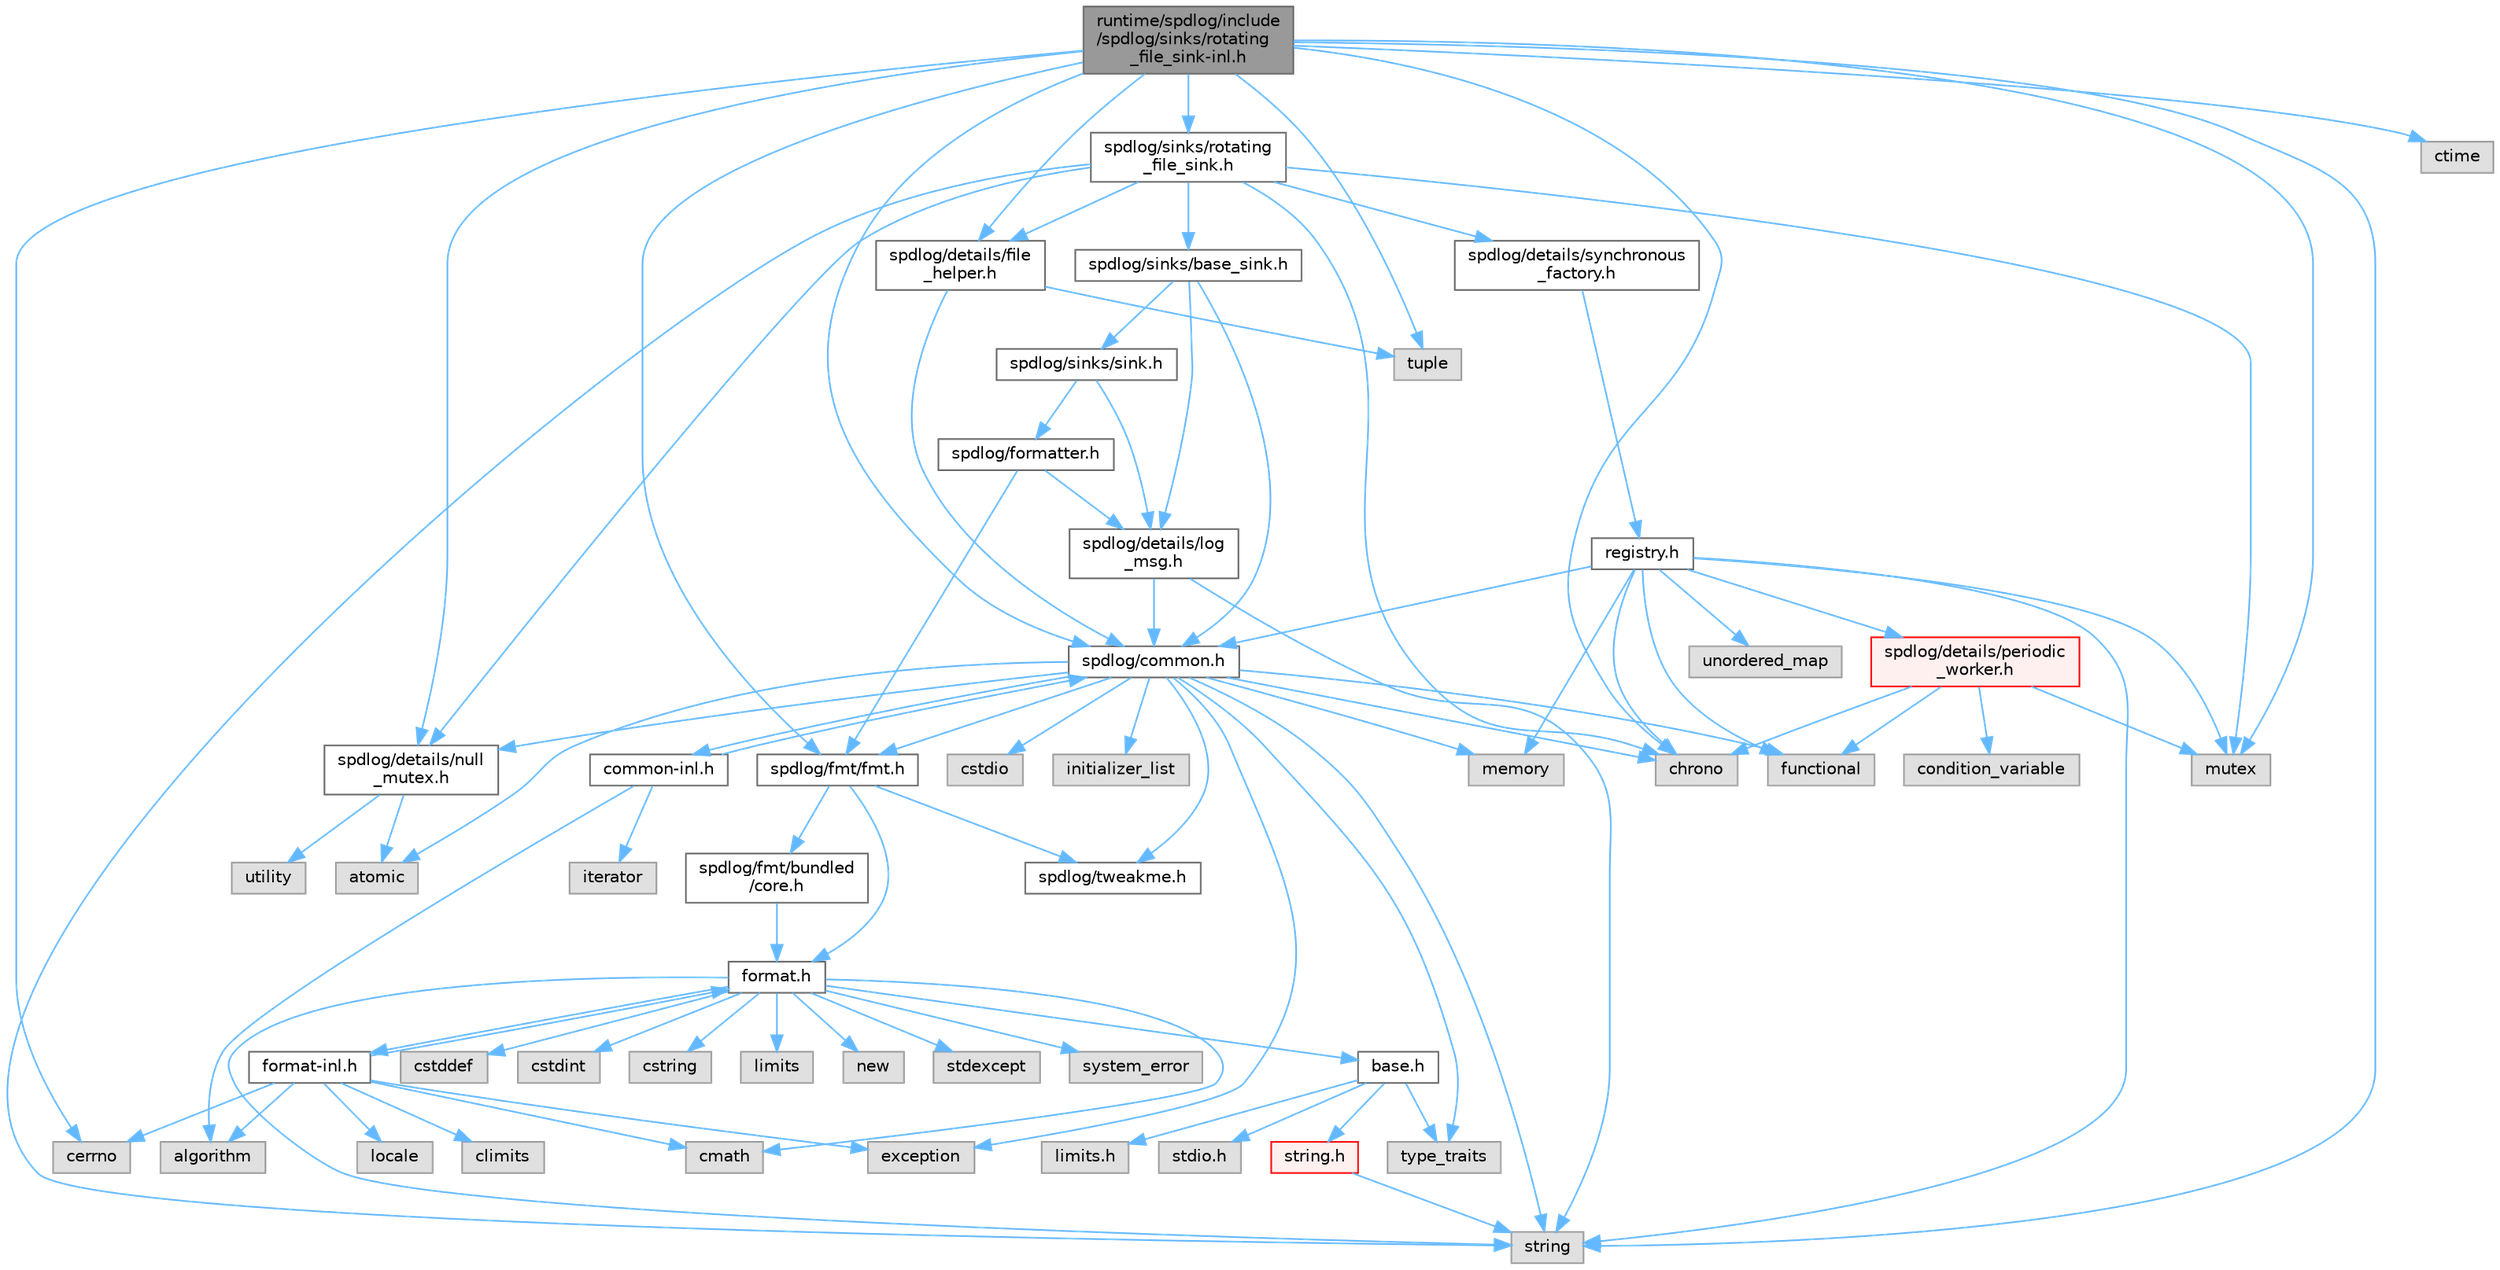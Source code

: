 digraph "runtime/spdlog/include/spdlog/sinks/rotating_file_sink-inl.h"
{
 // LATEX_PDF_SIZE
  bgcolor="transparent";
  edge [fontname=Helvetica,fontsize=10,labelfontname=Helvetica,labelfontsize=10];
  node [fontname=Helvetica,fontsize=10,shape=box,height=0.2,width=0.4];
  Node1 [id="Node000001",label="runtime/spdlog/include\l/spdlog/sinks/rotating\l_file_sink-inl.h",height=0.2,width=0.4,color="gray40", fillcolor="grey60", style="filled", fontcolor="black",tooltip=" "];
  Node1 -> Node2 [id="edge88_Node000001_Node000002",color="steelblue1",style="solid",tooltip=" "];
  Node2 [id="Node000002",label="spdlog/sinks/rotating\l_file_sink.h",height=0.2,width=0.4,color="grey40", fillcolor="white", style="filled",URL="$rotating__file__sink_8h.html",tooltip=" "];
  Node2 -> Node3 [id="edge89_Node000002_Node000003",color="steelblue1",style="solid",tooltip=" "];
  Node3 [id="Node000003",label="spdlog/details/file\l_helper.h",height=0.2,width=0.4,color="grey40", fillcolor="white", style="filled",URL="$file__helper_8h.html",tooltip=" "];
  Node3 -> Node4 [id="edge90_Node000003_Node000004",color="steelblue1",style="solid",tooltip=" "];
  Node4 [id="Node000004",label="spdlog/common.h",height=0.2,width=0.4,color="grey40", fillcolor="white", style="filled",URL="$common_8h.html",tooltip=" "];
  Node4 -> Node5 [id="edge91_Node000004_Node000005",color="steelblue1",style="solid",tooltip=" "];
  Node5 [id="Node000005",label="spdlog/details/null\l_mutex.h",height=0.2,width=0.4,color="grey40", fillcolor="white", style="filled",URL="$null__mutex_8h.html",tooltip=" "];
  Node5 -> Node6 [id="edge92_Node000005_Node000006",color="steelblue1",style="solid",tooltip=" "];
  Node6 [id="Node000006",label="atomic",height=0.2,width=0.4,color="grey60", fillcolor="#E0E0E0", style="filled",tooltip=" "];
  Node5 -> Node7 [id="edge93_Node000005_Node000007",color="steelblue1",style="solid",tooltip=" "];
  Node7 [id="Node000007",label="utility",height=0.2,width=0.4,color="grey60", fillcolor="#E0E0E0", style="filled",tooltip=" "];
  Node4 -> Node8 [id="edge94_Node000004_Node000008",color="steelblue1",style="solid",tooltip=" "];
  Node8 [id="Node000008",label="spdlog/tweakme.h",height=0.2,width=0.4,color="grey40", fillcolor="white", style="filled",URL="$tweakme_8h.html",tooltip=" "];
  Node4 -> Node6 [id="edge95_Node000004_Node000006",color="steelblue1",style="solid",tooltip=" "];
  Node4 -> Node9 [id="edge96_Node000004_Node000009",color="steelblue1",style="solid",tooltip=" "];
  Node9 [id="Node000009",label="chrono",height=0.2,width=0.4,color="grey60", fillcolor="#E0E0E0", style="filled",tooltip=" "];
  Node4 -> Node10 [id="edge97_Node000004_Node000010",color="steelblue1",style="solid",tooltip=" "];
  Node10 [id="Node000010",label="cstdio",height=0.2,width=0.4,color="grey60", fillcolor="#E0E0E0", style="filled",tooltip=" "];
  Node4 -> Node11 [id="edge98_Node000004_Node000011",color="steelblue1",style="solid",tooltip=" "];
  Node11 [id="Node000011",label="exception",height=0.2,width=0.4,color="grey60", fillcolor="#E0E0E0", style="filled",tooltip=" "];
  Node4 -> Node12 [id="edge99_Node000004_Node000012",color="steelblue1",style="solid",tooltip=" "];
  Node12 [id="Node000012",label="functional",height=0.2,width=0.4,color="grey60", fillcolor="#E0E0E0", style="filled",tooltip=" "];
  Node4 -> Node13 [id="edge100_Node000004_Node000013",color="steelblue1",style="solid",tooltip=" "];
  Node13 [id="Node000013",label="initializer_list",height=0.2,width=0.4,color="grey60", fillcolor="#E0E0E0", style="filled",tooltip=" "];
  Node4 -> Node14 [id="edge101_Node000004_Node000014",color="steelblue1",style="solid",tooltip=" "];
  Node14 [id="Node000014",label="memory",height=0.2,width=0.4,color="grey60", fillcolor="#E0E0E0", style="filled",tooltip=" "];
  Node4 -> Node15 [id="edge102_Node000004_Node000015",color="steelblue1",style="solid",tooltip=" "];
  Node15 [id="Node000015",label="string",height=0.2,width=0.4,color="grey60", fillcolor="#E0E0E0", style="filled",tooltip=" "];
  Node4 -> Node16 [id="edge103_Node000004_Node000016",color="steelblue1",style="solid",tooltip=" "];
  Node16 [id="Node000016",label="type_traits",height=0.2,width=0.4,color="grey60", fillcolor="#E0E0E0", style="filled",tooltip=" "];
  Node4 -> Node17 [id="edge104_Node000004_Node000017",color="steelblue1",style="solid",tooltip=" "];
  Node17 [id="Node000017",label="spdlog/fmt/fmt.h",height=0.2,width=0.4,color="grey40", fillcolor="white", style="filled",URL="$fmt_8h.html",tooltip=" "];
  Node17 -> Node8 [id="edge105_Node000017_Node000008",color="steelblue1",style="solid",tooltip=" "];
  Node17 -> Node18 [id="edge106_Node000017_Node000018",color="steelblue1",style="solid",tooltip=" "];
  Node18 [id="Node000018",label="spdlog/fmt/bundled\l/core.h",height=0.2,width=0.4,color="grey40", fillcolor="white", style="filled",URL="$core_8h.html",tooltip=" "];
  Node18 -> Node19 [id="edge107_Node000018_Node000019",color="steelblue1",style="solid",tooltip=" "];
  Node19 [id="Node000019",label="format.h",height=0.2,width=0.4,color="grey40", fillcolor="white", style="filled",URL="$spdlog_2include_2spdlog_2fmt_2bundled_2format_8h.html",tooltip=" "];
  Node19 -> Node20 [id="edge108_Node000019_Node000020",color="steelblue1",style="solid",tooltip=" "];
  Node20 [id="Node000020",label="base.h",height=0.2,width=0.4,color="grey40", fillcolor="white", style="filled",URL="$base_8h.html",tooltip=" "];
  Node20 -> Node21 [id="edge109_Node000020_Node000021",color="steelblue1",style="solid",tooltip=" "];
  Node21 [id="Node000021",label="limits.h",height=0.2,width=0.4,color="grey60", fillcolor="#E0E0E0", style="filled",tooltip=" "];
  Node20 -> Node22 [id="edge110_Node000020_Node000022",color="steelblue1",style="solid",tooltip=" "];
  Node22 [id="Node000022",label="stdio.h",height=0.2,width=0.4,color="grey60", fillcolor="#E0E0E0", style="filled",tooltip=" "];
  Node20 -> Node23 [id="edge111_Node000020_Node000023",color="steelblue1",style="solid",tooltip=" "];
  Node23 [id="Node000023",label="string.h",height=0.2,width=0.4,color="red", fillcolor="#FFF0F0", style="filled",URL="$string_8h.html",tooltip=" "];
  Node23 -> Node15 [id="edge112_Node000023_Node000015",color="steelblue1",style="solid",tooltip=" "];
  Node20 -> Node16 [id="edge113_Node000020_Node000016",color="steelblue1",style="solid",tooltip=" "];
  Node19 -> Node167 [id="edge114_Node000019_Node000167",color="steelblue1",style="solid",tooltip=" "];
  Node167 [id="Node000167",label="cmath",height=0.2,width=0.4,color="grey60", fillcolor="#E0E0E0", style="filled",tooltip=" "];
  Node19 -> Node26 [id="edge115_Node000019_Node000026",color="steelblue1",style="solid",tooltip=" "];
  Node26 [id="Node000026",label="cstddef",height=0.2,width=0.4,color="grey60", fillcolor="#E0E0E0", style="filled",tooltip=" "];
  Node19 -> Node27 [id="edge116_Node000019_Node000027",color="steelblue1",style="solid",tooltip=" "];
  Node27 [id="Node000027",label="cstdint",height=0.2,width=0.4,color="grey60", fillcolor="#E0E0E0", style="filled",tooltip=" "];
  Node19 -> Node29 [id="edge117_Node000019_Node000029",color="steelblue1",style="solid",tooltip=" "];
  Node29 [id="Node000029",label="cstring",height=0.2,width=0.4,color="grey60", fillcolor="#E0E0E0", style="filled",tooltip=" "];
  Node19 -> Node168 [id="edge118_Node000019_Node000168",color="steelblue1",style="solid",tooltip=" "];
  Node168 [id="Node000168",label="limits",height=0.2,width=0.4,color="grey60", fillcolor="#E0E0E0", style="filled",tooltip=" "];
  Node19 -> Node65 [id="edge119_Node000019_Node000065",color="steelblue1",style="solid",tooltip=" "];
  Node65 [id="Node000065",label="new",height=0.2,width=0.4,color="grey60", fillcolor="#E0E0E0", style="filled",tooltip=" "];
  Node19 -> Node169 [id="edge120_Node000019_Node000169",color="steelblue1",style="solid",tooltip=" "];
  Node169 [id="Node000169",label="stdexcept",height=0.2,width=0.4,color="grey60", fillcolor="#E0E0E0", style="filled",tooltip=" "];
  Node19 -> Node15 [id="edge121_Node000019_Node000015",color="steelblue1",style="solid",tooltip=" "];
  Node19 -> Node170 [id="edge122_Node000019_Node000170",color="steelblue1",style="solid",tooltip=" "];
  Node170 [id="Node000170",label="system_error",height=0.2,width=0.4,color="grey60", fillcolor="#E0E0E0", style="filled",tooltip=" "];
  Node19 -> Node171 [id="edge123_Node000019_Node000171",color="steelblue1",style="solid",tooltip=" "];
  Node171 [id="Node000171",label="format-inl.h",height=0.2,width=0.4,color="grey40", fillcolor="white", style="filled",URL="$format-inl_8h.html",tooltip=" "];
  Node171 -> Node172 [id="edge124_Node000171_Node000172",color="steelblue1",style="solid",tooltip=" "];
  Node172 [id="Node000172",label="algorithm",height=0.2,width=0.4,color="grey60", fillcolor="#E0E0E0", style="filled",tooltip=" "];
  Node171 -> Node173 [id="edge125_Node000171_Node000173",color="steelblue1",style="solid",tooltip=" "];
  Node173 [id="Node000173",label="cerrno",height=0.2,width=0.4,color="grey60", fillcolor="#E0E0E0", style="filled",tooltip=" "];
  Node171 -> Node174 [id="edge126_Node000171_Node000174",color="steelblue1",style="solid",tooltip=" "];
  Node174 [id="Node000174",label="climits",height=0.2,width=0.4,color="grey60", fillcolor="#E0E0E0", style="filled",tooltip=" "];
  Node171 -> Node167 [id="edge127_Node000171_Node000167",color="steelblue1",style="solid",tooltip=" "];
  Node171 -> Node11 [id="edge128_Node000171_Node000011",color="steelblue1",style="solid",tooltip=" "];
  Node171 -> Node19 [id="edge129_Node000171_Node000019",color="steelblue1",style="solid",tooltip=" "];
  Node171 -> Node175 [id="edge130_Node000171_Node000175",color="steelblue1",style="solid",tooltip=" "];
  Node175 [id="Node000175",label="locale",height=0.2,width=0.4,color="grey60", fillcolor="#E0E0E0", style="filled",tooltip=" "];
  Node17 -> Node19 [id="edge131_Node000017_Node000019",color="steelblue1",style="solid",tooltip=" "];
  Node4 -> Node176 [id="edge132_Node000004_Node000176",color="steelblue1",style="solid",tooltip=" "];
  Node176 [id="Node000176",label="common-inl.h",height=0.2,width=0.4,color="grey40", fillcolor="white", style="filled",URL="$common-inl_8h.html",tooltip=" "];
  Node176 -> Node4 [id="edge133_Node000176_Node000004",color="steelblue1",style="solid",tooltip=" "];
  Node176 -> Node172 [id="edge134_Node000176_Node000172",color="steelblue1",style="solid",tooltip=" "];
  Node176 -> Node177 [id="edge135_Node000176_Node000177",color="steelblue1",style="solid",tooltip=" "];
  Node177 [id="Node000177",label="iterator",height=0.2,width=0.4,color="grey60", fillcolor="#E0E0E0", style="filled",tooltip=" "];
  Node3 -> Node178 [id="edge136_Node000003_Node000178",color="steelblue1",style="solid",tooltip=" "];
  Node178 [id="Node000178",label="tuple",height=0.2,width=0.4,color="grey60", fillcolor="#E0E0E0", style="filled",tooltip=" "];
  Node2 -> Node5 [id="edge137_Node000002_Node000005",color="steelblue1",style="solid",tooltip=" "];
  Node2 -> Node179 [id="edge138_Node000002_Node000179",color="steelblue1",style="solid",tooltip=" "];
  Node179 [id="Node000179",label="spdlog/details/synchronous\l_factory.h",height=0.2,width=0.4,color="grey40", fillcolor="white", style="filled",URL="$synchronous__factory_8h.html",tooltip=" "];
  Node179 -> Node180 [id="edge139_Node000179_Node000180",color="steelblue1",style="solid",tooltip=" "];
  Node180 [id="Node000180",label="registry.h",height=0.2,width=0.4,color="grey40", fillcolor="white", style="filled",URL="$registry_8h.html",tooltip=" "];
  Node180 -> Node4 [id="edge140_Node000180_Node000004",color="steelblue1",style="solid",tooltip=" "];
  Node180 -> Node181 [id="edge141_Node000180_Node000181",color="steelblue1",style="solid",tooltip=" "];
  Node181 [id="Node000181",label="spdlog/details/periodic\l_worker.h",height=0.2,width=0.4,color="red", fillcolor="#FFF0F0", style="filled",URL="$periodic__worker_8h.html",tooltip=" "];
  Node181 -> Node9 [id="edge142_Node000181_Node000009",color="steelblue1",style="solid",tooltip=" "];
  Node181 -> Node182 [id="edge143_Node000181_Node000182",color="steelblue1",style="solid",tooltip=" "];
  Node182 [id="Node000182",label="condition_variable",height=0.2,width=0.4,color="grey60", fillcolor="#E0E0E0", style="filled",tooltip=" "];
  Node181 -> Node12 [id="edge144_Node000181_Node000012",color="steelblue1",style="solid",tooltip=" "];
  Node181 -> Node183 [id="edge145_Node000181_Node000183",color="steelblue1",style="solid",tooltip=" "];
  Node183 [id="Node000183",label="mutex",height=0.2,width=0.4,color="grey60", fillcolor="#E0E0E0", style="filled",tooltip=" "];
  Node180 -> Node9 [id="edge146_Node000180_Node000009",color="steelblue1",style="solid",tooltip=" "];
  Node180 -> Node12 [id="edge147_Node000180_Node000012",color="steelblue1",style="solid",tooltip=" "];
  Node180 -> Node14 [id="edge148_Node000180_Node000014",color="steelblue1",style="solid",tooltip=" "];
  Node180 -> Node183 [id="edge149_Node000180_Node000183",color="steelblue1",style="solid",tooltip=" "];
  Node180 -> Node15 [id="edge150_Node000180_Node000015",color="steelblue1",style="solid",tooltip=" "];
  Node180 -> Node185 [id="edge151_Node000180_Node000185",color="steelblue1",style="solid",tooltip=" "];
  Node185 [id="Node000185",label="unordered_map",height=0.2,width=0.4,color="grey60", fillcolor="#E0E0E0", style="filled",tooltip=" "];
  Node2 -> Node186 [id="edge152_Node000002_Node000186",color="steelblue1",style="solid",tooltip=" "];
  Node186 [id="Node000186",label="spdlog/sinks/base_sink.h",height=0.2,width=0.4,color="grey40", fillcolor="white", style="filled",URL="$base__sink_8h.html",tooltip=" "];
  Node186 -> Node4 [id="edge153_Node000186_Node000004",color="steelblue1",style="solid",tooltip=" "];
  Node186 -> Node187 [id="edge154_Node000186_Node000187",color="steelblue1",style="solid",tooltip=" "];
  Node187 [id="Node000187",label="spdlog/details/log\l_msg.h",height=0.2,width=0.4,color="grey40", fillcolor="white", style="filled",URL="$log__msg_8h.html",tooltip=" "];
  Node187 -> Node4 [id="edge155_Node000187_Node000004",color="steelblue1",style="solid",tooltip=" "];
  Node187 -> Node15 [id="edge156_Node000187_Node000015",color="steelblue1",style="solid",tooltip=" "];
  Node186 -> Node188 [id="edge157_Node000186_Node000188",color="steelblue1",style="solid",tooltip=" "];
  Node188 [id="Node000188",label="spdlog/sinks/sink.h",height=0.2,width=0.4,color="grey40", fillcolor="white", style="filled",URL="$sink_8h.html",tooltip=" "];
  Node188 -> Node187 [id="edge158_Node000188_Node000187",color="steelblue1",style="solid",tooltip=" "];
  Node188 -> Node189 [id="edge159_Node000188_Node000189",color="steelblue1",style="solid",tooltip=" "];
  Node189 [id="Node000189",label="spdlog/formatter.h",height=0.2,width=0.4,color="grey40", fillcolor="white", style="filled",URL="$formatter_8h.html",tooltip=" "];
  Node189 -> Node187 [id="edge160_Node000189_Node000187",color="steelblue1",style="solid",tooltip=" "];
  Node189 -> Node17 [id="edge161_Node000189_Node000017",color="steelblue1",style="solid",tooltip=" "];
  Node2 -> Node9 [id="edge162_Node000002_Node000009",color="steelblue1",style="solid",tooltip=" "];
  Node2 -> Node183 [id="edge163_Node000002_Node000183",color="steelblue1",style="solid",tooltip=" "];
  Node2 -> Node15 [id="edge164_Node000002_Node000015",color="steelblue1",style="solid",tooltip=" "];
  Node1 -> Node4 [id="edge165_Node000001_Node000004",color="steelblue1",style="solid",tooltip=" "];
  Node1 -> Node3 [id="edge166_Node000001_Node000003",color="steelblue1",style="solid",tooltip=" "];
  Node1 -> Node5 [id="edge167_Node000001_Node000005",color="steelblue1",style="solid",tooltip=" "];
  Node1 -> Node17 [id="edge168_Node000001_Node000017",color="steelblue1",style="solid",tooltip=" "];
  Node1 -> Node173 [id="edge169_Node000001_Node000173",color="steelblue1",style="solid",tooltip=" "];
  Node1 -> Node9 [id="edge170_Node000001_Node000009",color="steelblue1",style="solid",tooltip=" "];
  Node1 -> Node190 [id="edge171_Node000001_Node000190",color="steelblue1",style="solid",tooltip=" "];
  Node190 [id="Node000190",label="ctime",height=0.2,width=0.4,color="grey60", fillcolor="#E0E0E0", style="filled",tooltip=" "];
  Node1 -> Node183 [id="edge172_Node000001_Node000183",color="steelblue1",style="solid",tooltip=" "];
  Node1 -> Node15 [id="edge173_Node000001_Node000015",color="steelblue1",style="solid",tooltip=" "];
  Node1 -> Node178 [id="edge174_Node000001_Node000178",color="steelblue1",style="solid",tooltip=" "];
}
